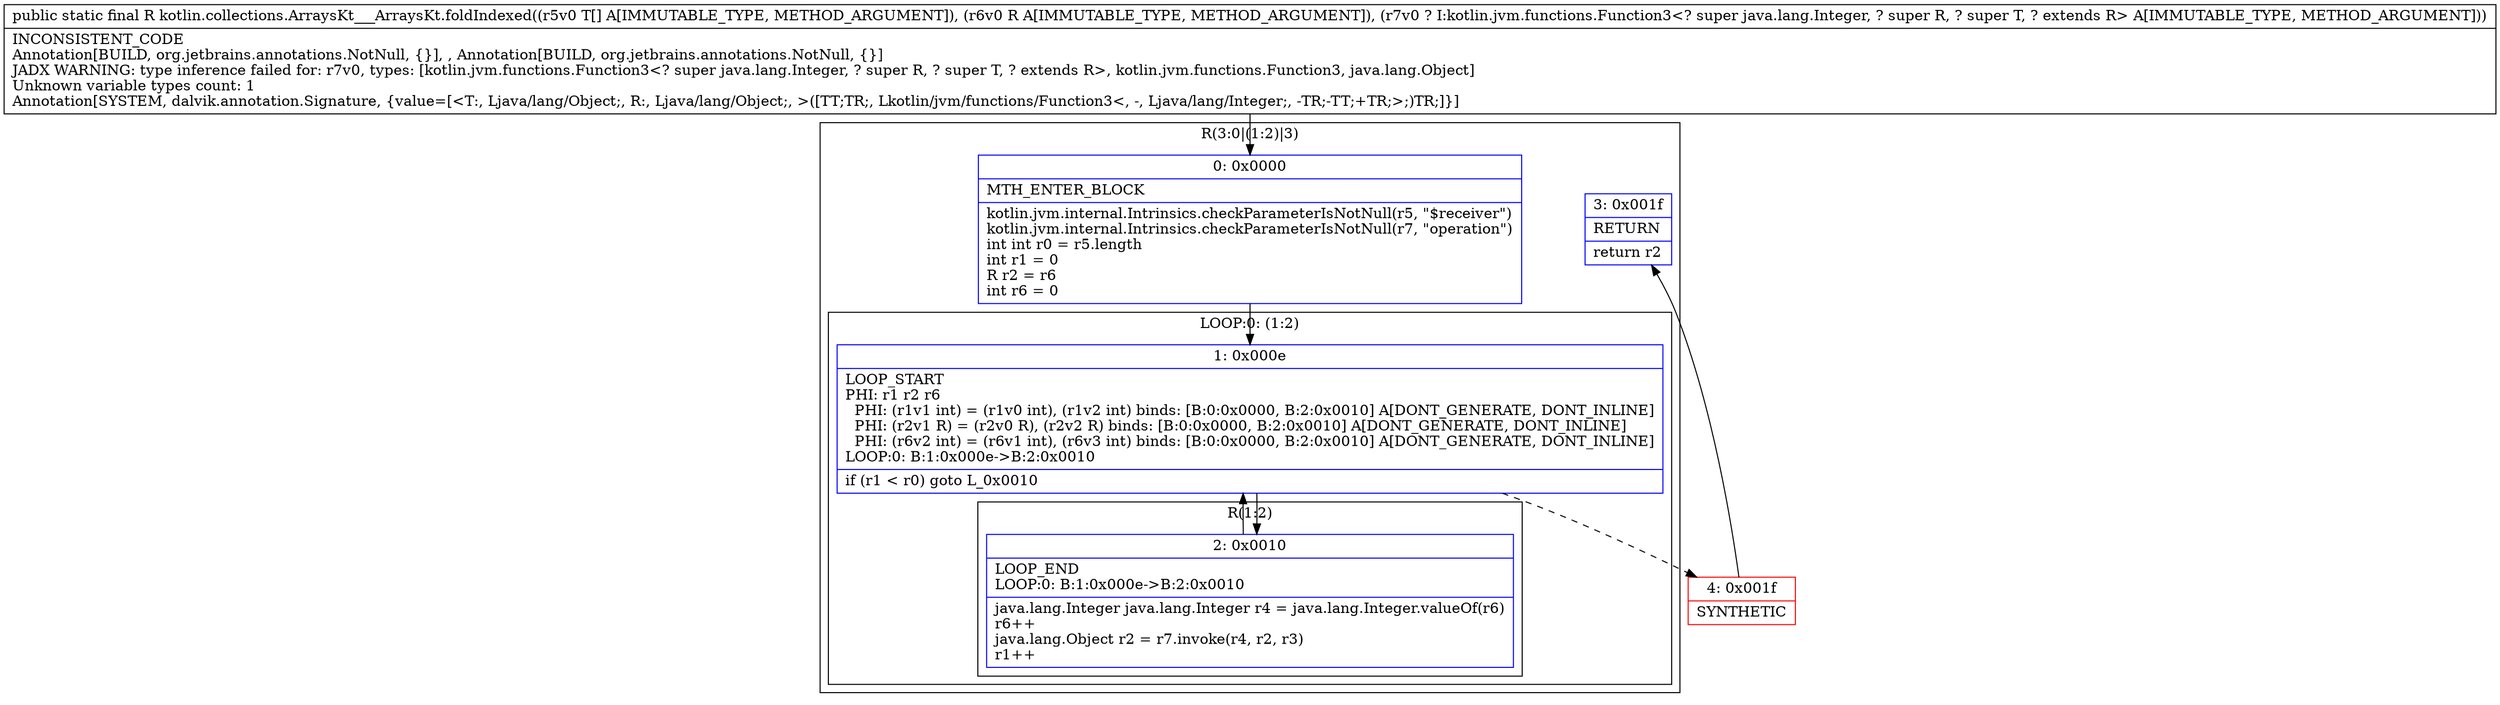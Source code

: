 digraph "CFG forkotlin.collections.ArraysKt___ArraysKt.foldIndexed([Ljava\/lang\/Object;Ljava\/lang\/Object;Lkotlin\/jvm\/functions\/Function3;)Ljava\/lang\/Object;" {
subgraph cluster_Region_1905747618 {
label = "R(3:0|(1:2)|3)";
node [shape=record,color=blue];
Node_0 [shape=record,label="{0\:\ 0x0000|MTH_ENTER_BLOCK\l|kotlin.jvm.internal.Intrinsics.checkParameterIsNotNull(r5, \"$receiver\")\lkotlin.jvm.internal.Intrinsics.checkParameterIsNotNull(r7, \"operation\")\lint int r0 = r5.length\lint r1 = 0\lR r2 = r6\lint r6 = 0\l}"];
subgraph cluster_LoopRegion_1939908482 {
label = "LOOP:0: (1:2)";
node [shape=record,color=blue];
Node_1 [shape=record,label="{1\:\ 0x000e|LOOP_START\lPHI: r1 r2 r6 \l  PHI: (r1v1 int) = (r1v0 int), (r1v2 int) binds: [B:0:0x0000, B:2:0x0010] A[DONT_GENERATE, DONT_INLINE]\l  PHI: (r2v1 R) = (r2v0 R), (r2v2 R) binds: [B:0:0x0000, B:2:0x0010] A[DONT_GENERATE, DONT_INLINE]\l  PHI: (r6v2 int) = (r6v1 int), (r6v3 int) binds: [B:0:0x0000, B:2:0x0010] A[DONT_GENERATE, DONT_INLINE]\lLOOP:0: B:1:0x000e\-\>B:2:0x0010\l|if (r1 \< r0) goto L_0x0010\l}"];
subgraph cluster_Region_1581626285 {
label = "R(1:2)";
node [shape=record,color=blue];
Node_2 [shape=record,label="{2\:\ 0x0010|LOOP_END\lLOOP:0: B:1:0x000e\-\>B:2:0x0010\l|java.lang.Integer java.lang.Integer r4 = java.lang.Integer.valueOf(r6)\lr6++\ljava.lang.Object r2 = r7.invoke(r4, r2, r3)\lr1++\l}"];
}
}
Node_3 [shape=record,label="{3\:\ 0x001f|RETURN\l|return r2\l}"];
}
Node_4 [shape=record,color=red,label="{4\:\ 0x001f|SYNTHETIC\l}"];
MethodNode[shape=record,label="{public static final R kotlin.collections.ArraysKt___ArraysKt.foldIndexed((r5v0 T[] A[IMMUTABLE_TYPE, METHOD_ARGUMENT]), (r6v0 R A[IMMUTABLE_TYPE, METHOD_ARGUMENT]), (r7v0 ? I:kotlin.jvm.functions.Function3\<? super java.lang.Integer, ? super R, ? super T, ? extends R\> A[IMMUTABLE_TYPE, METHOD_ARGUMENT]))  | INCONSISTENT_CODE\lAnnotation[BUILD, org.jetbrains.annotations.NotNull, \{\}], , Annotation[BUILD, org.jetbrains.annotations.NotNull, \{\}]\lJADX WARNING: type inference failed for: r7v0, types: [kotlin.jvm.functions.Function3\<? super java.lang.Integer, ? super R, ? super T, ? extends R\>, kotlin.jvm.functions.Function3, java.lang.Object]\lUnknown variable types count: 1\lAnnotation[SYSTEM, dalvik.annotation.Signature, \{value=[\<T:, Ljava\/lang\/Object;, R:, Ljava\/lang\/Object;, \>([TT;TR;, Lkotlin\/jvm\/functions\/Function3\<, \-, Ljava\/lang\/Integer;, \-TR;\-TT;+TR;\>;)TR;]\}]\l}"];
MethodNode -> Node_0;
Node_0 -> Node_1;
Node_1 -> Node_2;
Node_1 -> Node_4[style=dashed];
Node_2 -> Node_1;
Node_4 -> Node_3;
}


